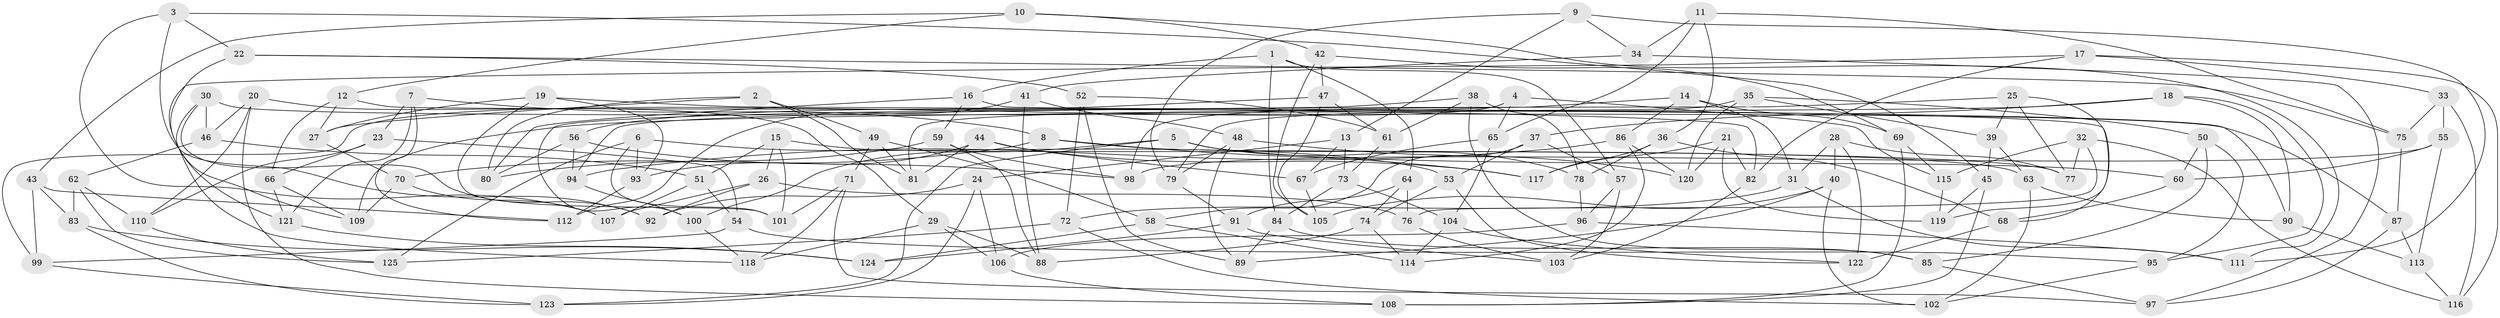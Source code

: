 // Generated by graph-tools (version 1.1) at 2025/58/03/09/25 04:58:16]
// undirected, 125 vertices, 250 edges
graph export_dot {
graph [start="1"]
  node [color=gray90,style=filled];
  1;
  2;
  3;
  4;
  5;
  6;
  7;
  8;
  9;
  10;
  11;
  12;
  13;
  14;
  15;
  16;
  17;
  18;
  19;
  20;
  21;
  22;
  23;
  24;
  25;
  26;
  27;
  28;
  29;
  30;
  31;
  32;
  33;
  34;
  35;
  36;
  37;
  38;
  39;
  40;
  41;
  42;
  43;
  44;
  45;
  46;
  47;
  48;
  49;
  50;
  51;
  52;
  53;
  54;
  55;
  56;
  57;
  58;
  59;
  60;
  61;
  62;
  63;
  64;
  65;
  66;
  67;
  68;
  69;
  70;
  71;
  72;
  73;
  74;
  75;
  76;
  77;
  78;
  79;
  80;
  81;
  82;
  83;
  84;
  85;
  86;
  87;
  88;
  89;
  90;
  91;
  92;
  93;
  94;
  95;
  96;
  97;
  98;
  99;
  100;
  101;
  102;
  103;
  104;
  105;
  106;
  107;
  108;
  109;
  110;
  111;
  112;
  113;
  114;
  115;
  116;
  117;
  118;
  119;
  120;
  121;
  122;
  123;
  124;
  125;
  1 -- 84;
  1 -- 16;
  1 -- 57;
  1 -- 64;
  2 -- 49;
  2 -- 81;
  2 -- 80;
  2 -- 27;
  3 -- 45;
  3 -- 92;
  3 -- 107;
  3 -- 22;
  4 -- 81;
  4 -- 99;
  4 -- 115;
  4 -- 65;
  5 -- 78;
  5 -- 60;
  5 -- 100;
  5 -- 123;
  6 -- 53;
  6 -- 93;
  6 -- 125;
  6 -- 101;
  7 -- 8;
  7 -- 121;
  7 -- 112;
  7 -- 23;
  8 -- 70;
  8 -- 117;
  8 -- 77;
  9 -- 13;
  9 -- 79;
  9 -- 34;
  9 -- 111;
  10 -- 43;
  10 -- 42;
  10 -- 111;
  10 -- 12;
  11 -- 75;
  11 -- 36;
  11 -- 65;
  11 -- 34;
  12 -- 66;
  12 -- 90;
  12 -- 27;
  13 -- 73;
  13 -- 67;
  13 -- 24;
  14 -- 98;
  14 -- 31;
  14 -- 69;
  14 -- 86;
  15 -- 26;
  15 -- 51;
  15 -- 63;
  15 -- 101;
  16 -- 68;
  16 -- 59;
  16 -- 80;
  17 -- 33;
  17 -- 82;
  17 -- 116;
  17 -- 121;
  18 -- 95;
  18 -- 90;
  18 -- 37;
  18 -- 109;
  19 -- 101;
  19 -- 93;
  19 -- 82;
  19 -- 27;
  20 -- 108;
  20 -- 29;
  20 -- 110;
  20 -- 46;
  21 -- 119;
  21 -- 82;
  21 -- 120;
  21 -- 117;
  22 -- 75;
  22 -- 52;
  22 -- 109;
  23 -- 54;
  23 -- 66;
  23 -- 110;
  24 -- 106;
  24 -- 123;
  24 -- 92;
  25 -- 100;
  25 -- 39;
  25 -- 77;
  25 -- 119;
  26 -- 92;
  26 -- 76;
  26 -- 107;
  27 -- 70;
  28 -- 40;
  28 -- 31;
  28 -- 77;
  28 -- 122;
  29 -- 106;
  29 -- 118;
  29 -- 88;
  30 -- 118;
  30 -- 92;
  30 -- 46;
  30 -- 87;
  31 -- 111;
  31 -- 72;
  32 -- 115;
  32 -- 116;
  32 -- 77;
  32 -- 76;
  33 -- 75;
  33 -- 116;
  33 -- 55;
  34 -- 41;
  34 -- 97;
  35 -- 50;
  35 -- 79;
  35 -- 39;
  35 -- 120;
  36 -- 117;
  36 -- 78;
  36 -- 68;
  37 -- 57;
  37 -- 58;
  37 -- 53;
  38 -- 85;
  38 -- 78;
  38 -- 61;
  38 -- 94;
  39 -- 63;
  39 -- 45;
  40 -- 89;
  40 -- 105;
  40 -- 102;
  41 -- 48;
  41 -- 88;
  41 -- 112;
  42 -- 105;
  42 -- 69;
  42 -- 47;
  43 -- 99;
  43 -- 83;
  43 -- 112;
  44 -- 117;
  44 -- 81;
  44 -- 93;
  44 -- 67;
  45 -- 119;
  45 -- 108;
  46 -- 62;
  46 -- 51;
  47 -- 56;
  47 -- 105;
  47 -- 61;
  48 -- 120;
  48 -- 89;
  48 -- 79;
  49 -- 81;
  49 -- 71;
  49 -- 58;
  50 -- 60;
  50 -- 85;
  50 -- 95;
  51 -- 54;
  51 -- 107;
  52 -- 61;
  52 -- 89;
  52 -- 72;
  53 -- 74;
  53 -- 122;
  54 -- 99;
  54 -- 95;
  55 -- 113;
  55 -- 60;
  55 -- 98;
  56 -- 80;
  56 -- 98;
  56 -- 94;
  57 -- 103;
  57 -- 96;
  58 -- 114;
  58 -- 124;
  59 -- 88;
  59 -- 80;
  59 -- 98;
  60 -- 68;
  61 -- 73;
  62 -- 83;
  62 -- 125;
  62 -- 110;
  63 -- 102;
  63 -- 90;
  64 -- 74;
  64 -- 76;
  64 -- 91;
  65 -- 67;
  65 -- 104;
  66 -- 109;
  66 -- 121;
  67 -- 105;
  68 -- 122;
  69 -- 108;
  69 -- 115;
  70 -- 109;
  70 -- 107;
  71 -- 97;
  71 -- 118;
  71 -- 101;
  72 -- 102;
  72 -- 125;
  73 -- 104;
  73 -- 84;
  74 -- 88;
  74 -- 114;
  75 -- 87;
  76 -- 103;
  78 -- 96;
  79 -- 91;
  82 -- 103;
  83 -- 124;
  83 -- 123;
  84 -- 89;
  84 -- 85;
  85 -- 97;
  86 -- 114;
  86 -- 94;
  86 -- 120;
  87 -- 97;
  87 -- 113;
  90 -- 113;
  91 -- 124;
  91 -- 103;
  93 -- 112;
  94 -- 100;
  95 -- 102;
  96 -- 111;
  96 -- 106;
  99 -- 123;
  100 -- 118;
  104 -- 122;
  104 -- 114;
  106 -- 108;
  110 -- 125;
  113 -- 116;
  115 -- 119;
  121 -- 124;
}
